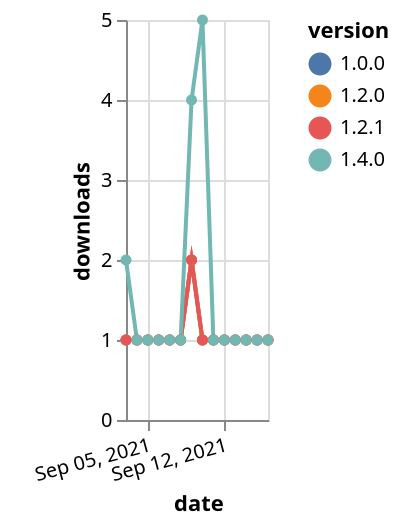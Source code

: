 {"$schema": "https://vega.github.io/schema/vega-lite/v5.json", "description": "A simple bar chart with embedded data.", "data": {"values": [{"date": "2021-09-03", "total": 165, "delta": 1, "version": "1.0.0"}, {"date": "2021-09-04", "total": 166, "delta": 1, "version": "1.0.0"}, {"date": "2021-09-05", "total": 167, "delta": 1, "version": "1.0.0"}, {"date": "2021-09-06", "total": 168, "delta": 1, "version": "1.0.0"}, {"date": "2021-09-07", "total": 169, "delta": 1, "version": "1.0.0"}, {"date": "2021-09-08", "total": 170, "delta": 1, "version": "1.0.0"}, {"date": "2021-09-09", "total": 172, "delta": 2, "version": "1.0.0"}, {"date": "2021-09-10", "total": 173, "delta": 1, "version": "1.0.0"}, {"date": "2021-09-11", "total": 174, "delta": 1, "version": "1.0.0"}, {"date": "2021-09-12", "total": 175, "delta": 1, "version": "1.0.0"}, {"date": "2021-09-13", "total": 176, "delta": 1, "version": "1.0.0"}, {"date": "2021-09-14", "total": 177, "delta": 1, "version": "1.0.0"}, {"date": "2021-09-15", "total": 178, "delta": 1, "version": "1.0.0"}, {"date": "2021-09-16", "total": 179, "delta": 1, "version": "1.0.0"}, {"date": "2021-09-03", "total": 156, "delta": 1, "version": "1.2.0"}, {"date": "2021-09-04", "total": 157, "delta": 1, "version": "1.2.0"}, {"date": "2021-09-05", "total": 158, "delta": 1, "version": "1.2.0"}, {"date": "2021-09-06", "total": 159, "delta": 1, "version": "1.2.0"}, {"date": "2021-09-07", "total": 160, "delta": 1, "version": "1.2.0"}, {"date": "2021-09-08", "total": 161, "delta": 1, "version": "1.2.0"}, {"date": "2021-09-09", "total": 163, "delta": 2, "version": "1.2.0"}, {"date": "2021-09-10", "total": 164, "delta": 1, "version": "1.2.0"}, {"date": "2021-09-11", "total": 165, "delta": 1, "version": "1.2.0"}, {"date": "2021-09-12", "total": 166, "delta": 1, "version": "1.2.0"}, {"date": "2021-09-13", "total": 167, "delta": 1, "version": "1.2.0"}, {"date": "2021-09-14", "total": 168, "delta": 1, "version": "1.2.0"}, {"date": "2021-09-15", "total": 169, "delta": 1, "version": "1.2.0"}, {"date": "2021-09-16", "total": 170, "delta": 1, "version": "1.2.0"}, {"date": "2021-09-03", "total": 136, "delta": 1, "version": "1.2.1"}, {"date": "2021-09-04", "total": 137, "delta": 1, "version": "1.2.1"}, {"date": "2021-09-05", "total": 138, "delta": 1, "version": "1.2.1"}, {"date": "2021-09-06", "total": 139, "delta": 1, "version": "1.2.1"}, {"date": "2021-09-07", "total": 140, "delta": 1, "version": "1.2.1"}, {"date": "2021-09-08", "total": 141, "delta": 1, "version": "1.2.1"}, {"date": "2021-09-09", "total": 143, "delta": 2, "version": "1.2.1"}, {"date": "2021-09-10", "total": 144, "delta": 1, "version": "1.2.1"}, {"date": "2021-09-11", "total": 145, "delta": 1, "version": "1.2.1"}, {"date": "2021-09-12", "total": 146, "delta": 1, "version": "1.2.1"}, {"date": "2021-09-13", "total": 147, "delta": 1, "version": "1.2.1"}, {"date": "2021-09-14", "total": 148, "delta": 1, "version": "1.2.1"}, {"date": "2021-09-15", "total": 149, "delta": 1, "version": "1.2.1"}, {"date": "2021-09-16", "total": 150, "delta": 1, "version": "1.2.1"}, {"date": "2021-09-03", "total": 124, "delta": 2, "version": "1.4.0"}, {"date": "2021-09-04", "total": 125, "delta": 1, "version": "1.4.0"}, {"date": "2021-09-05", "total": 126, "delta": 1, "version": "1.4.0"}, {"date": "2021-09-06", "total": 127, "delta": 1, "version": "1.4.0"}, {"date": "2021-09-07", "total": 128, "delta": 1, "version": "1.4.0"}, {"date": "2021-09-08", "total": 129, "delta": 1, "version": "1.4.0"}, {"date": "2021-09-09", "total": 133, "delta": 4, "version": "1.4.0"}, {"date": "2021-09-10", "total": 138, "delta": 5, "version": "1.4.0"}, {"date": "2021-09-11", "total": 139, "delta": 1, "version": "1.4.0"}, {"date": "2021-09-12", "total": 140, "delta": 1, "version": "1.4.0"}, {"date": "2021-09-13", "total": 141, "delta": 1, "version": "1.4.0"}, {"date": "2021-09-14", "total": 142, "delta": 1, "version": "1.4.0"}, {"date": "2021-09-15", "total": 143, "delta": 1, "version": "1.4.0"}, {"date": "2021-09-16", "total": 144, "delta": 1, "version": "1.4.0"}]}, "width": "container", "mark": {"type": "line", "point": {"filled": true}}, "encoding": {"x": {"field": "date", "type": "temporal", "timeUnit": "yearmonthdate", "title": "date", "axis": {"labelAngle": -15}}, "y": {"field": "delta", "type": "quantitative", "title": "downloads"}, "color": {"field": "version", "type": "nominal"}, "tooltip": {"field": "delta"}}}